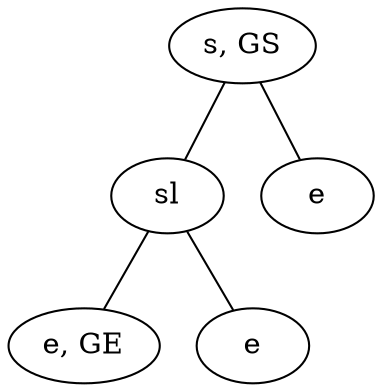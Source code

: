 graph {
DjOu [label="s, GS"]
FazN [label="e, GE"]
LNmJ [label="sl"]
XuuV [label="e"]
AxMZ [label="e"]
DjOu -- LNmJ
DjOu -- XuuV
LNmJ -- FazN
LNmJ -- AxMZ
}